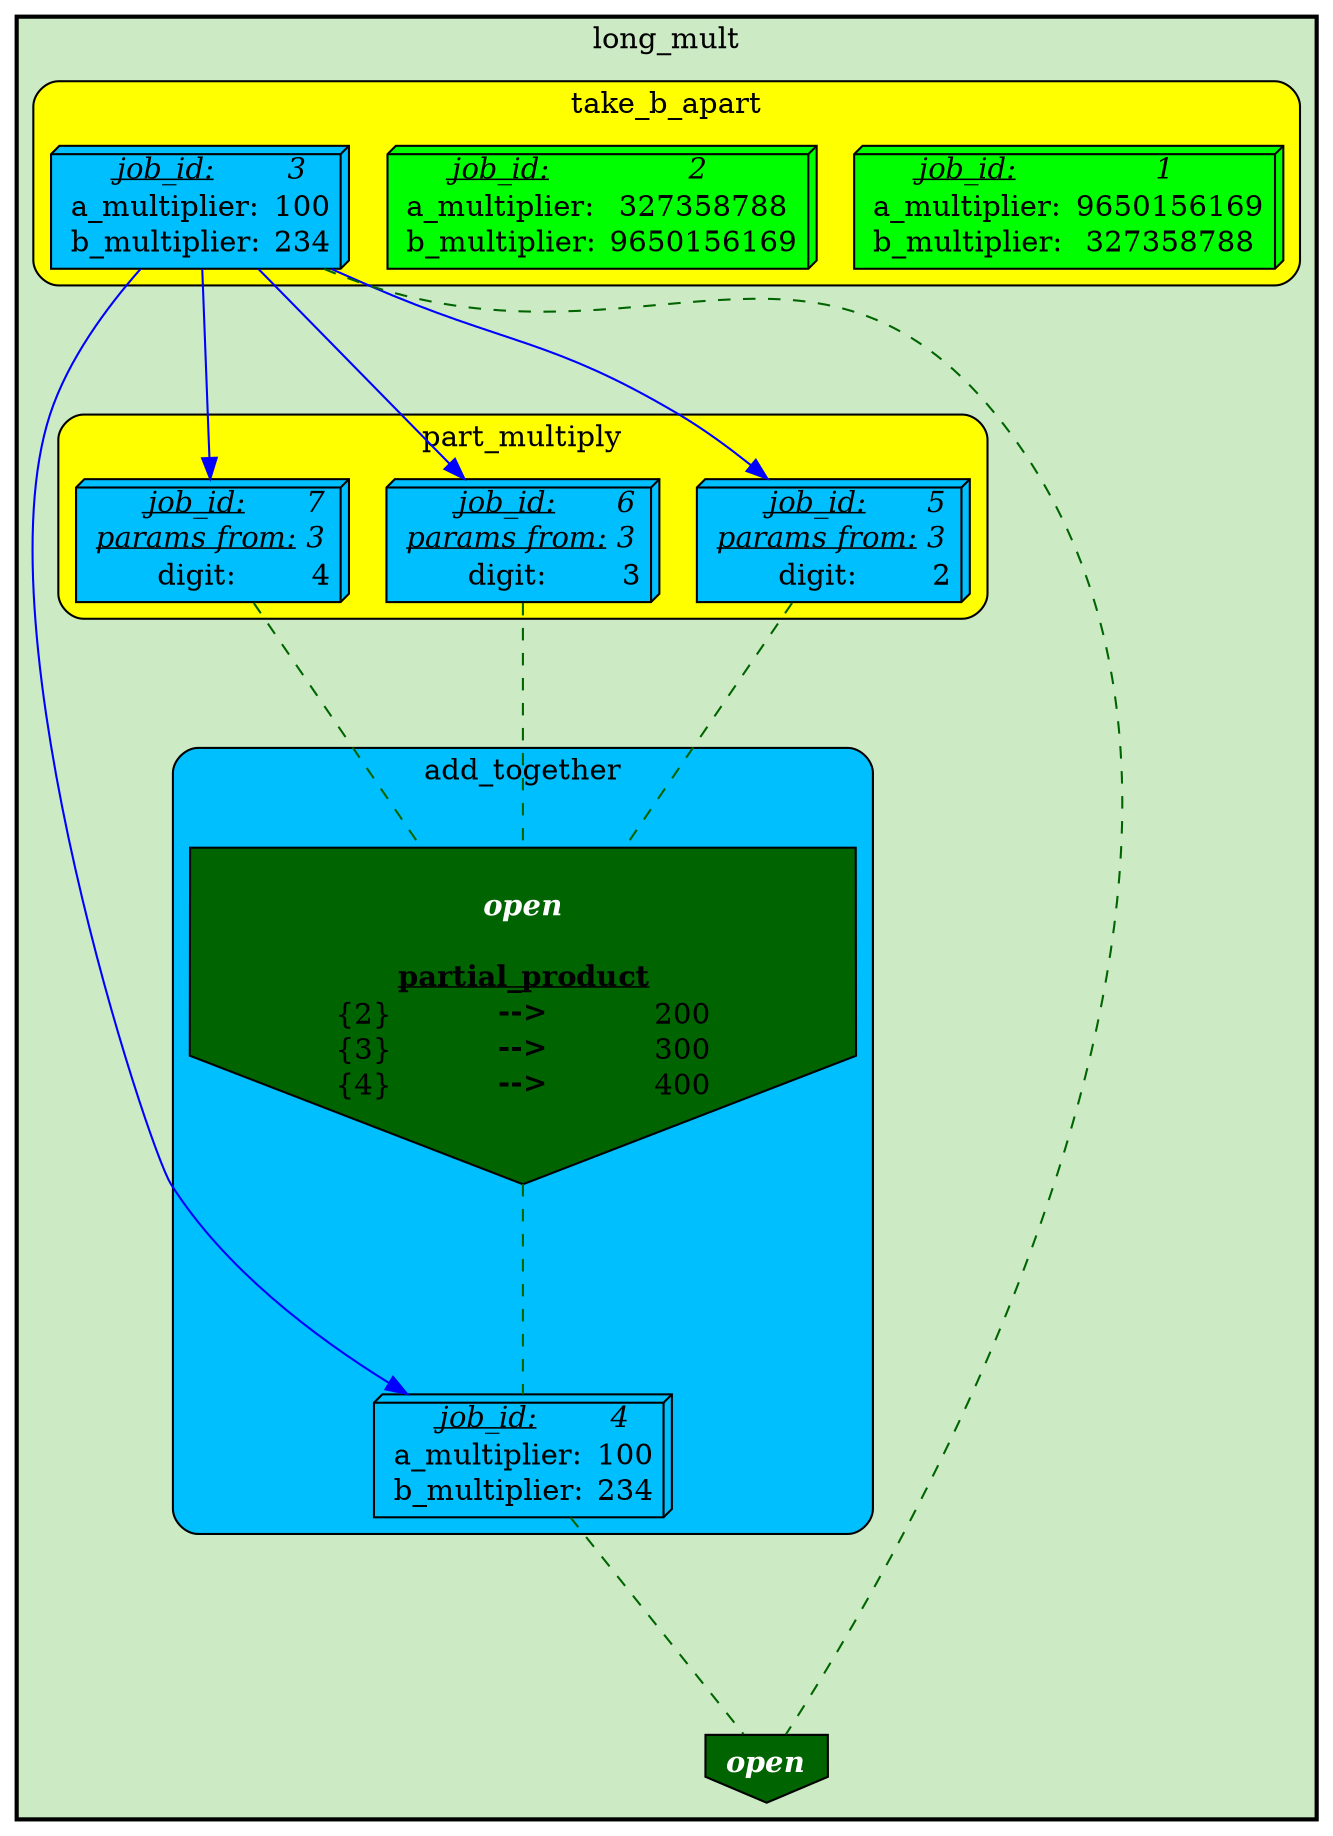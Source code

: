 digraph test {
	ratio="compress"; name = "JobDependencyGraph"; pad = "0"; ranksep = "1.4"; remincross = "true";
	job_1__long_mult [fillcolor="green", label=<<table border="0" cellborder="0" cellspacing="0" cellpadding="1"><tr><td><u><i>job_id:</i></u></td><td><i>1</i></td></tr><tr><td>a_multiplier:</td><td> 9650156169</td></tr><tr><td>b_multiplier:</td><td> 327358788</td></tr></table>>, shape="box3d", style="filled"];
	job_2__long_mult [fillcolor="green", label=<<table border="0" cellborder="0" cellspacing="0" cellpadding="1"><tr><td><u><i>job_id:</i></u></td><td><i>2</i></td></tr><tr><td>a_multiplier:</td><td> 327358788</td></tr><tr><td>b_multiplier:</td><td> 9650156169</td></tr></table>>, shape="box3d", style="filled"];
	job_3__long_mult [fillcolor="DeepSkyBlue", label=<<table border="0" cellborder="0" cellspacing="0" cellpadding="1"><tr><td><u><i>job_id:</i></u></td><td><i>3</i></td></tr><tr><td>a_multiplier:</td><td> 100</td></tr><tr><td>b_multiplier:</td><td> 234</td></tr></table>>, shape="box3d", style="filled"];
	job_4__long_mult [fillcolor="DeepSkyBlue", label=<<table border="0" cellborder="0" cellspacing="0" cellpadding="1"><tr><td><u><i>job_id:</i></u></td><td><i>4</i></td></tr><tr><td>a_multiplier:</td><td> 100</td></tr><tr><td>b_multiplier:</td><td> 234</td></tr></table>>, shape="box3d", style="filled"];
	job_5__long_mult [fillcolor="DeepSkyBlue", label=<<table border="0" cellborder="0" cellspacing="0" cellpadding="1"><tr><td><u><i>job_id:</i></u></td><td><i>5</i></td></tr><tr><td><u><i>params from:</i></u></td><td><i>3</i></td></tr><tr><td>digit:</td><td> 2</td></tr></table>>, shape="box3d", style="filled"];
	job_6__long_mult [fillcolor="DeepSkyBlue", label=<<table border="0" cellborder="0" cellspacing="0" cellpadding="1"><tr><td><u><i>job_id:</i></u></td><td><i>6</i></td></tr><tr><td><u><i>params from:</i></u></td><td><i>3</i></td></tr><tr><td>digit:</td><td> 3</td></tr></table>>, shape="box3d", style="filled"];
	job_7__long_mult [fillcolor="DeepSkyBlue", label=<<table border="0" cellborder="0" cellspacing="0" cellpadding="1"><tr><td><u><i>job_id:</i></u></td><td><i>7</i></td></tr><tr><td><u><i>params from:</i></u></td><td><i>3</i></td></tr><tr><td>digit:</td><td> 4</td></tr></table>>, shape="box3d", style="filled"];
	semaphore_1__long_mult [fillcolor="darkgreen", label=<<table border="0" cellborder="0" cellspacing="0" cellpadding="1"><tr><td colspan="3"><font color="white"><b><i>open</i></b></font></td></tr></table>>, margin="0,0", shape="invhouse", style="filled"];
	semaphore_2__long_mult [fillcolor="darkgreen", label=<<table border="0" cellborder="0" cellspacing="0" cellpadding="1"><tr><td colspan="3"><font color="white"><b><i>open</i></b></font></td></tr><tr><td colspan="3">&nbsp;</td></tr><tr><td></td><td><b><u>partial_product</u></b></td><td></td></tr><tr><td port="semaphore_2__long_mult_partial_product_5">{2}</td><td>&nbsp;<b>--&gt;</b>&nbsp;</td><td>200</td></tr><tr><td port="semaphore_2__long_mult_partial_product_6">{3}</td><td>&nbsp;<b>--&gt;</b>&nbsp;</td><td>300</td></tr><tr><td port="semaphore_2__long_mult_partial_product_7">{4}</td><td>&nbsp;<b>--&gt;</b>&nbsp;</td><td>400</td></tr></table>>, margin="0,0", shape="invhouse", style="filled"];
	job_3__long_mult -> job_4__long_mult [color="blue"];
	job_3__long_mult -> job_5__long_mult [color="blue"];
	job_3__long_mult -> job_6__long_mult [color="blue"];
	job_3__long_mult -> job_7__long_mult [color="blue"];
	job_3__long_mult -> semaphore_1__long_mult [arrowhead="none", color="darkgreen", style="dashed"];
	job_4__long_mult -> semaphore_1__long_mult [arrowhead="none", color="darkgreen", style="dashed"];
	job_5__long_mult -> semaphore_2__long_mult [arrowhead="none", color="darkgreen", style="dashed"];
	job_6__long_mult -> semaphore_2__long_mult [arrowhead="none", color="darkgreen", style="dashed"];
	job_7__long_mult -> semaphore_2__long_mult [arrowhead="none", color="darkgreen", style="dashed"];
	semaphore_2__long_mult -> job_4__long_mult [arrowhead="none", color="darkgreen", headport="n", style="dashed", tailport="s"];

subgraph cluster_long_mult {
	label="long_mult";
	style="bold,filled";
	colorscheme="pastel19";
	fillcolor="3";
	color="";
	subgraph cluster_add_together {
		label="add_together";
		style="rounded,filled";
		colorscheme="X11";
		fillcolor="DeepSkyBlue";
		color="";
		job_4__long_mult;
		semaphore_2__long_mult;
	}
	subgraph cluster_part_multiply {
		label="part_multiply";
		style="rounded,filled";
		colorscheme="X11";
		fillcolor="yellow";
		color="";
		job_5__long_mult;
		job_6__long_mult;
		job_7__long_mult;
	}
	semaphore_1__long_mult;
	subgraph cluster_take_b_apart {
		label="take_b_apart";
		style="rounded,filled";
		colorscheme="X11";
		fillcolor="yellow";
		color="";
		job_1__long_mult;
		job_2__long_mult;
		job_3__long_mult;
	}
}
}
